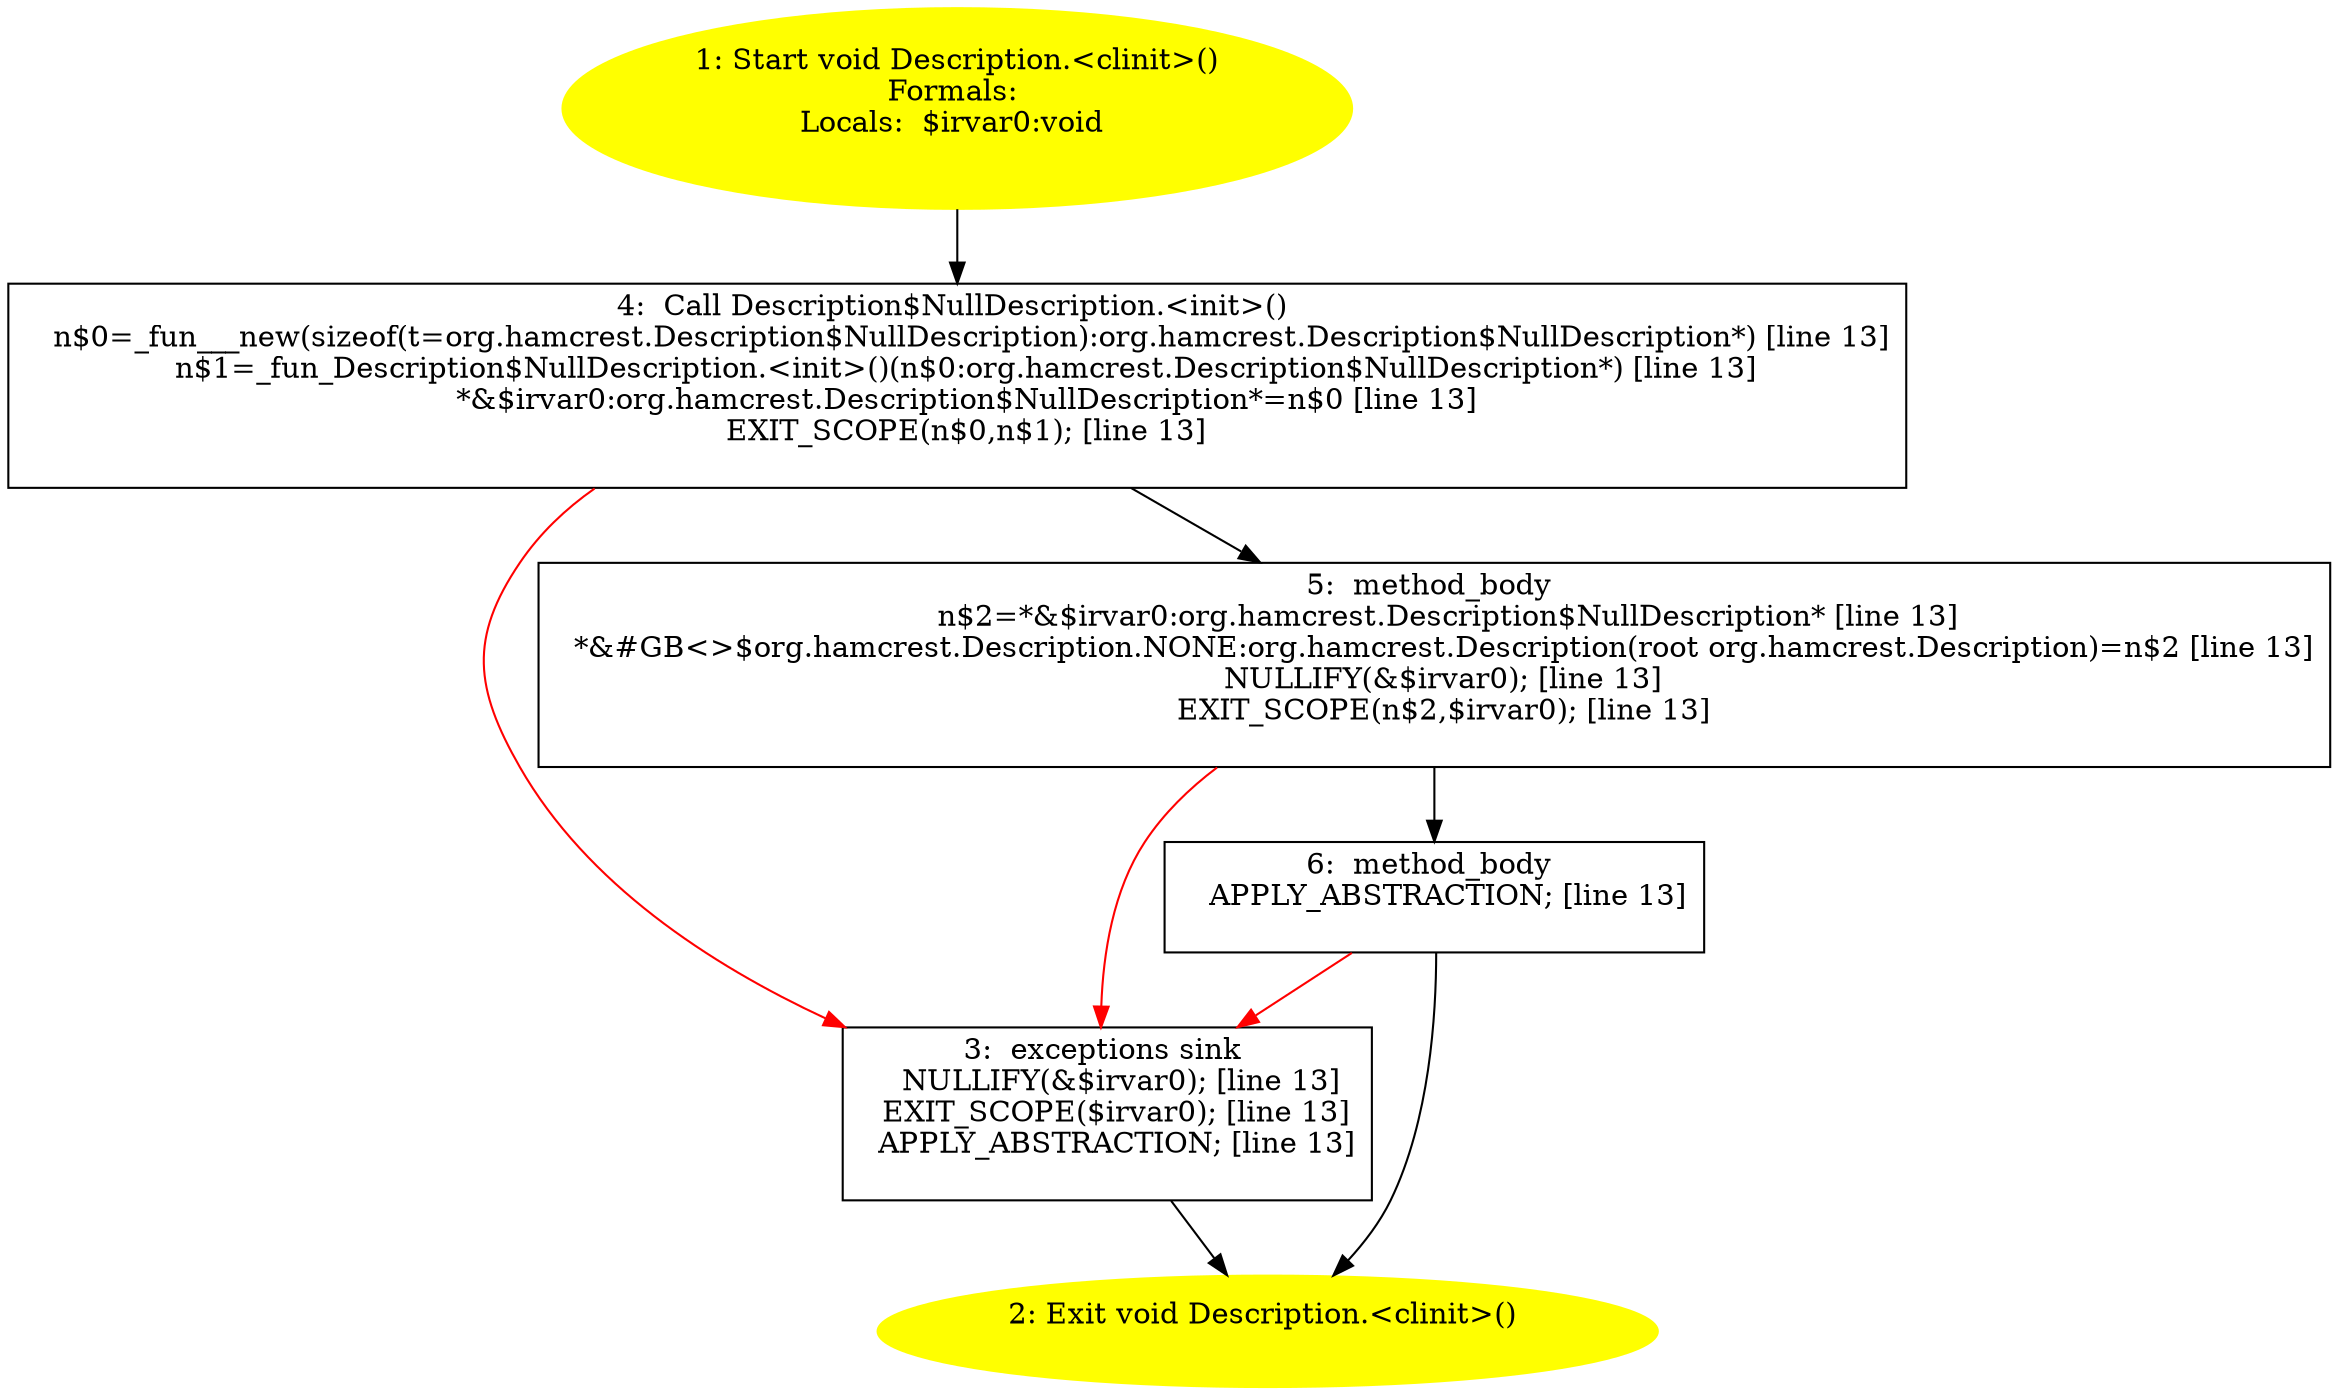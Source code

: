 /* @generated */
digraph cfg {
"org.hamcrest.Description.<clinit>():void.693809bbcc3addba7cf88cfa76f04f9e_1" [label="1: Start void Description.<clinit>()\nFormals: \nLocals:  $irvar0:void \n  " color=yellow style=filled]
	

	 "org.hamcrest.Description.<clinit>():void.693809bbcc3addba7cf88cfa76f04f9e_1" -> "org.hamcrest.Description.<clinit>():void.693809bbcc3addba7cf88cfa76f04f9e_4" ;
"org.hamcrest.Description.<clinit>():void.693809bbcc3addba7cf88cfa76f04f9e_2" [label="2: Exit void Description.<clinit>() \n  " color=yellow style=filled]
	

"org.hamcrest.Description.<clinit>():void.693809bbcc3addba7cf88cfa76f04f9e_3" [label="3:  exceptions sink \n   NULLIFY(&$irvar0); [line 13]\n  EXIT_SCOPE($irvar0); [line 13]\n  APPLY_ABSTRACTION; [line 13]\n " shape="box"]
	

	 "org.hamcrest.Description.<clinit>():void.693809bbcc3addba7cf88cfa76f04f9e_3" -> "org.hamcrest.Description.<clinit>():void.693809bbcc3addba7cf88cfa76f04f9e_2" ;
"org.hamcrest.Description.<clinit>():void.693809bbcc3addba7cf88cfa76f04f9e_4" [label="4:  Call Description$NullDescription.<init>() \n   n$0=_fun___new(sizeof(t=org.hamcrest.Description$NullDescription):org.hamcrest.Description$NullDescription*) [line 13]\n  n$1=_fun_Description$NullDescription.<init>()(n$0:org.hamcrest.Description$NullDescription*) [line 13]\n  *&$irvar0:org.hamcrest.Description$NullDescription*=n$0 [line 13]\n  EXIT_SCOPE(n$0,n$1); [line 13]\n " shape="box"]
	

	 "org.hamcrest.Description.<clinit>():void.693809bbcc3addba7cf88cfa76f04f9e_4" -> "org.hamcrest.Description.<clinit>():void.693809bbcc3addba7cf88cfa76f04f9e_5" ;
	 "org.hamcrest.Description.<clinit>():void.693809bbcc3addba7cf88cfa76f04f9e_4" -> "org.hamcrest.Description.<clinit>():void.693809bbcc3addba7cf88cfa76f04f9e_3" [color="red" ];
"org.hamcrest.Description.<clinit>():void.693809bbcc3addba7cf88cfa76f04f9e_5" [label="5:  method_body \n   n$2=*&$irvar0:org.hamcrest.Description$NullDescription* [line 13]\n  *&#GB<>$org.hamcrest.Description.NONE:org.hamcrest.Description(root org.hamcrest.Description)=n$2 [line 13]\n  NULLIFY(&$irvar0); [line 13]\n  EXIT_SCOPE(n$2,$irvar0); [line 13]\n " shape="box"]
	

	 "org.hamcrest.Description.<clinit>():void.693809bbcc3addba7cf88cfa76f04f9e_5" -> "org.hamcrest.Description.<clinit>():void.693809bbcc3addba7cf88cfa76f04f9e_6" ;
	 "org.hamcrest.Description.<clinit>():void.693809bbcc3addba7cf88cfa76f04f9e_5" -> "org.hamcrest.Description.<clinit>():void.693809bbcc3addba7cf88cfa76f04f9e_3" [color="red" ];
"org.hamcrest.Description.<clinit>():void.693809bbcc3addba7cf88cfa76f04f9e_6" [label="6:  method_body \n   APPLY_ABSTRACTION; [line 13]\n " shape="box"]
	

	 "org.hamcrest.Description.<clinit>():void.693809bbcc3addba7cf88cfa76f04f9e_6" -> "org.hamcrest.Description.<clinit>():void.693809bbcc3addba7cf88cfa76f04f9e_2" ;
	 "org.hamcrest.Description.<clinit>():void.693809bbcc3addba7cf88cfa76f04f9e_6" -> "org.hamcrest.Description.<clinit>():void.693809bbcc3addba7cf88cfa76f04f9e_3" [color="red" ];
}
